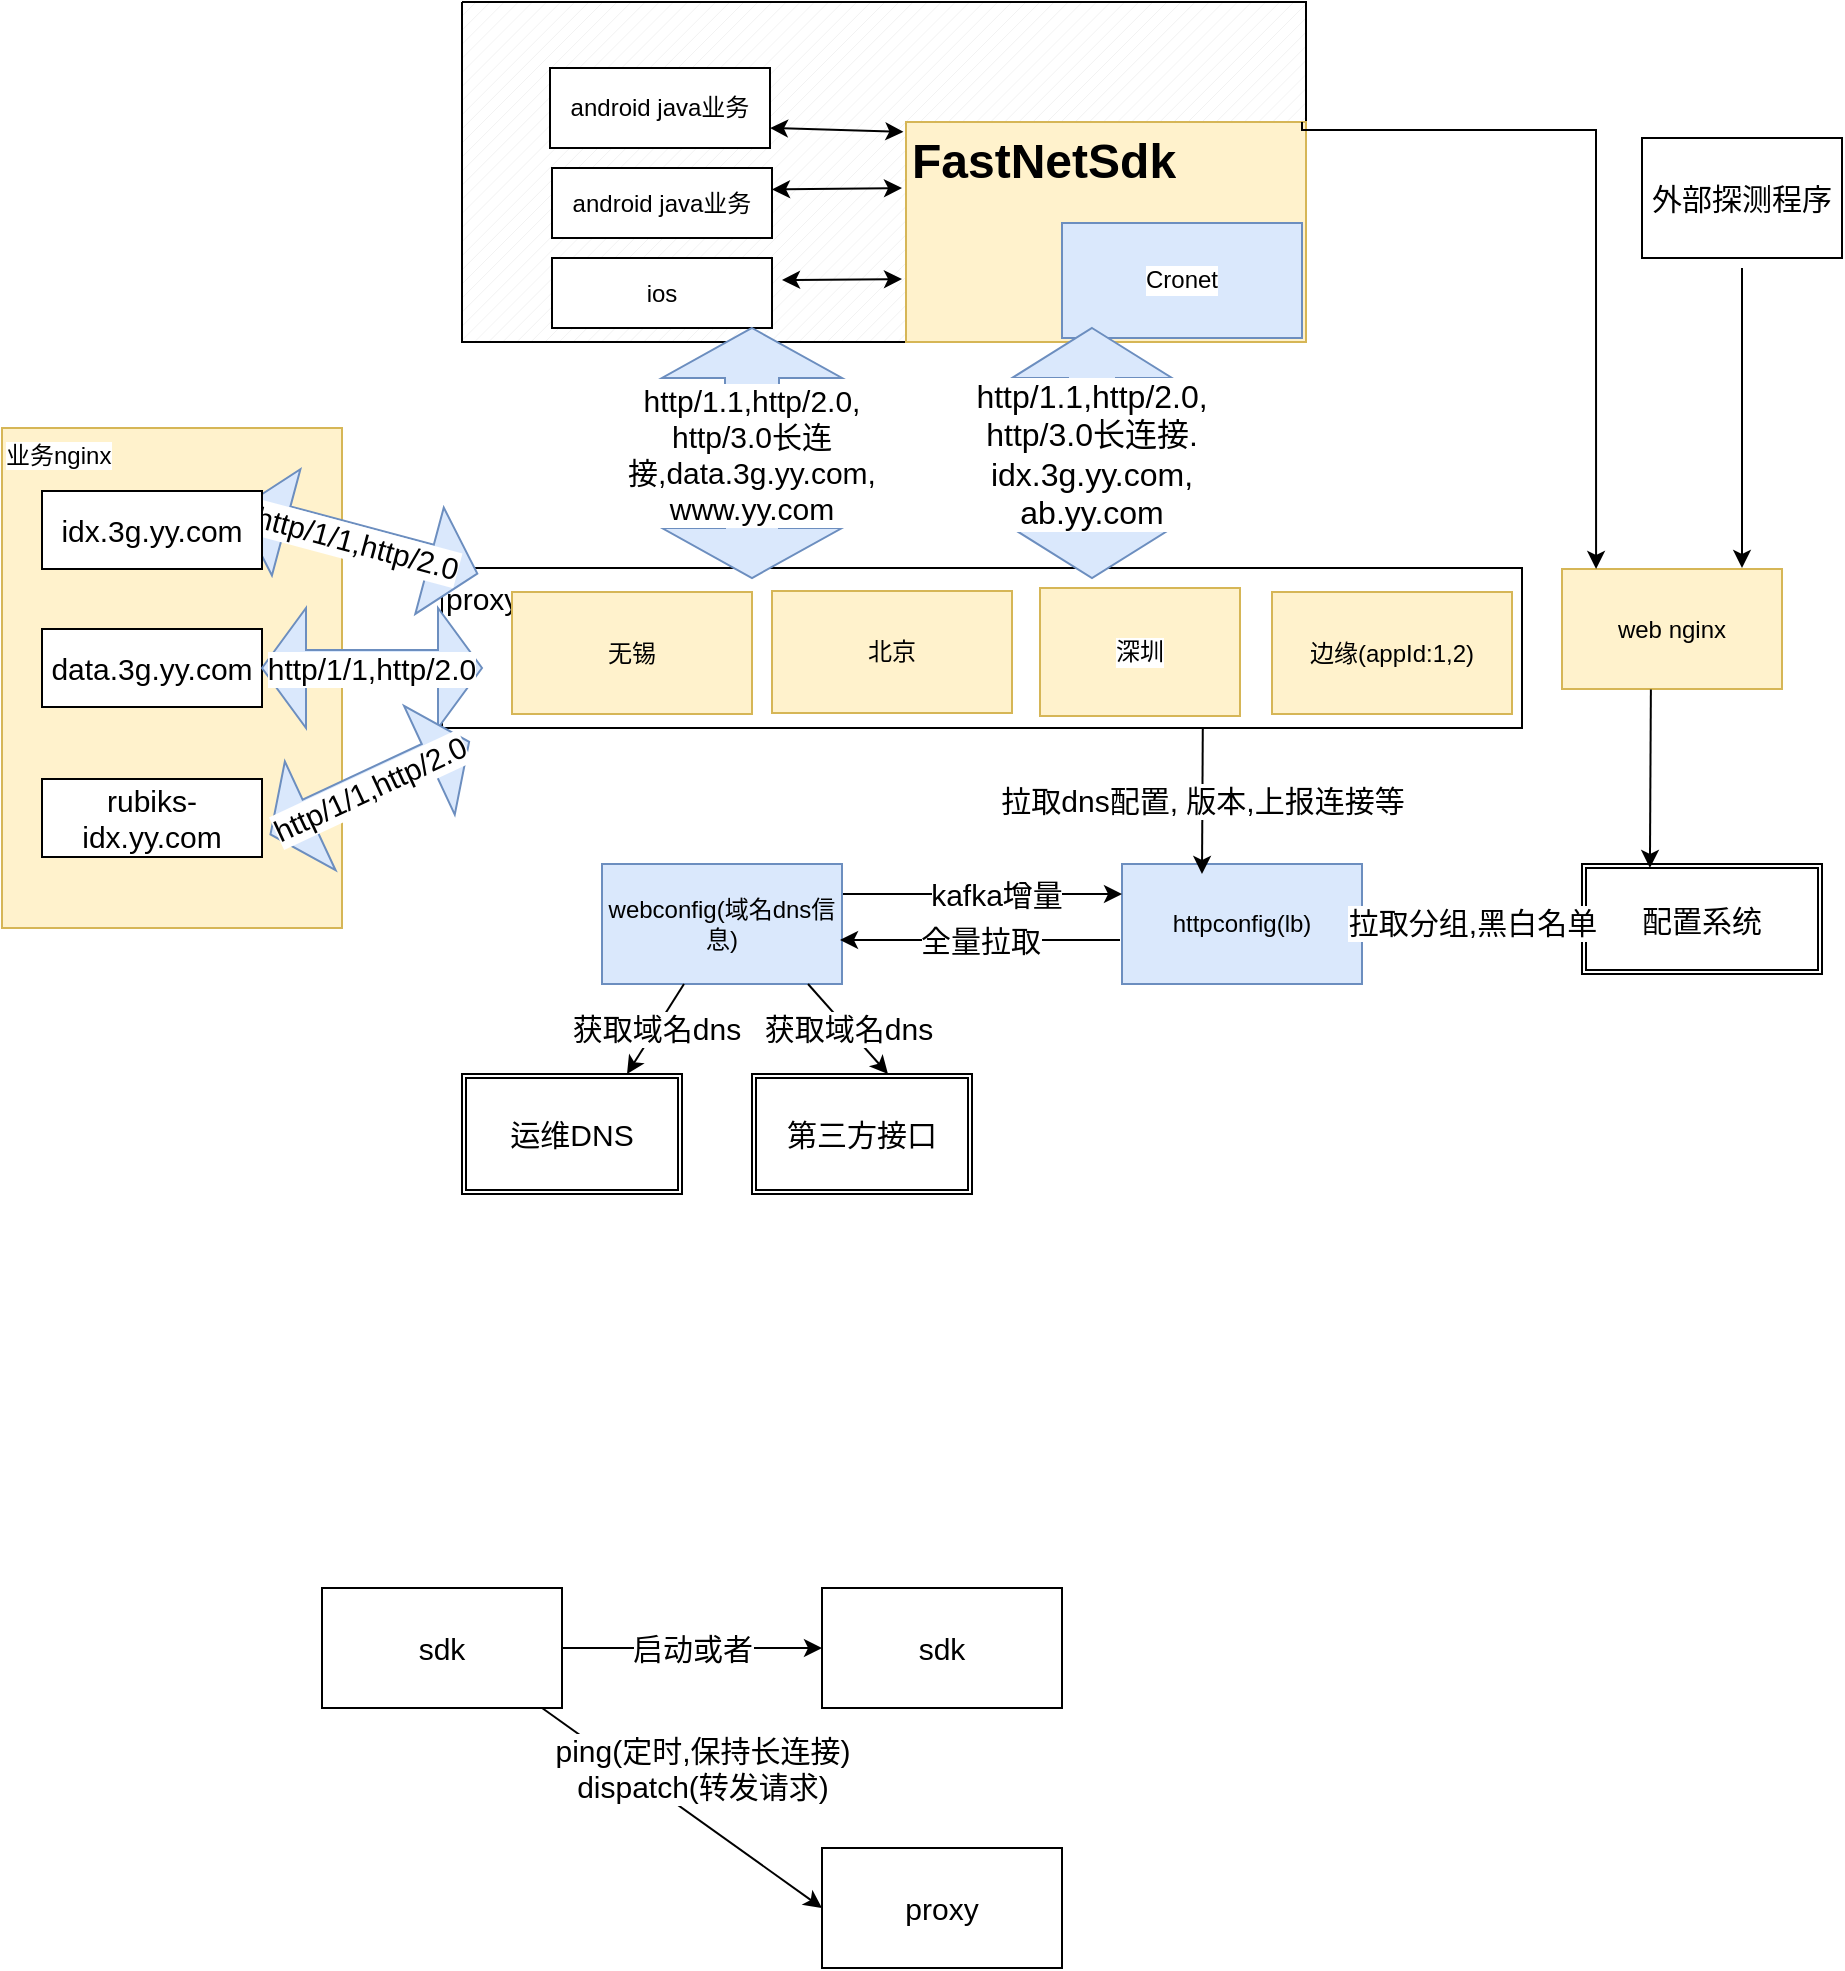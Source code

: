 <mxfile version="20.0.4" type="github">
  <diagram id="6I5R9STRV0p1mAlRPBBm" name="第 1 页">
    <mxGraphModel dx="1761" dy="965" grid="1" gridSize="10" guides="1" tooltips="1" connect="1" arrows="1" fold="1" page="1" pageScale="1" pageWidth="827" pageHeight="1169" math="0" shadow="0">
      <root>
        <mxCell id="0" />
        <mxCell id="1" parent="0" />
        <mxCell id="2qBmAj21aLIY3-jlJwkI-94" value="&lt;font style=&quot;font-size: 15px;&quot;&gt;proxy&lt;/font&gt;" style="rounded=0;whiteSpace=wrap;html=1;labelBackgroundColor=default;fontSize=12;align=left;verticalAlign=top;" vertex="1" parent="1">
          <mxGeometry x="250" y="390" width="540" height="80" as="geometry" />
        </mxCell>
        <mxCell id="2qBmAj21aLIY3-jlJwkI-90" value="业务nginx" style="rounded=0;whiteSpace=wrap;html=1;labelBackgroundColor=default;fontSize=12;align=left;verticalAlign=top;fillColor=#fff2cc;strokeColor=#d6b656;" vertex="1" parent="1">
          <mxGeometry x="30" y="320" width="170" height="250" as="geometry" />
        </mxCell>
        <mxCell id="2qBmAj21aLIY3-jlJwkI-53" value="" style="verticalLabelPosition=bottom;verticalAlign=top;html=1;shape=mxgraph.basic.patternFillRect;fillStyle=diag;step=5;fillStrokeWidth=0.2;fillStrokeColor=#dddddd;labelBackgroundColor=#FFFFFF;fontSize=15;" vertex="1" parent="1">
          <mxGeometry x="260" y="107" width="422" height="170" as="geometry" />
        </mxCell>
        <mxCell id="2qBmAj21aLIY3-jlJwkI-1" value="android java业务" style="rounded=0;whiteSpace=wrap;html=1;" vertex="1" parent="1">
          <mxGeometry x="304" y="140" width="110" height="40" as="geometry" />
        </mxCell>
        <mxCell id="2qBmAj21aLIY3-jlJwkI-2" value="android java业务" style="rounded=0;whiteSpace=wrap;html=1;" vertex="1" parent="1">
          <mxGeometry x="305" y="190" width="110" height="35" as="geometry" />
        </mxCell>
        <object label="" placeholders="1" id="2qBmAj21aLIY3-jlJwkI-5">
          <mxCell style="rounded=0;whiteSpace=wrap;html=1;fillColor=#fff2cc;strokeColor=#d6b656;labelPosition=left;verticalLabelPosition=top;align=right;verticalAlign=bottom;textDirection=ltr;horizontal=1;labelBackgroundColor=default;" vertex="1" parent="1">
            <mxGeometry x="482" y="167" width="200" height="110" as="geometry" />
          </mxCell>
        </object>
        <mxCell id="2qBmAj21aLIY3-jlJwkI-6" value="Cronet" style="rounded=0;whiteSpace=wrap;html=1;labelBackgroundColor=#FFFFFF;fillColor=#dae8fc;strokeColor=#6c8ebf;" vertex="1" parent="1">
          <mxGeometry x="560" y="217.5" width="120" height="57.5" as="geometry" />
        </mxCell>
        <mxCell id="2qBmAj21aLIY3-jlJwkI-8" value="ios" style="rounded=0;whiteSpace=wrap;html=1;" vertex="1" parent="1">
          <mxGeometry x="305" y="235" width="110" height="35" as="geometry" />
        </mxCell>
        <mxCell id="2qBmAj21aLIY3-jlJwkI-11" value="&lt;h1&gt;FastNetSdk&lt;/h1&gt;" style="text;html=1;strokeColor=none;fillColor=none;spacing=5;spacingTop=-20;whiteSpace=wrap;overflow=hidden;rounded=1;" vertex="1" parent="1">
          <mxGeometry x="480" y="167" width="200" height="112.5" as="geometry" />
        </mxCell>
        <mxCell id="2qBmAj21aLIY3-jlJwkI-26" value="" style="endArrow=classic;startArrow=classic;html=1;rounded=0;fontSize=15;entryX=-0.013;entryY=0.876;entryDx=0;entryDy=0;entryPerimeter=0;" edge="1" parent="1">
          <mxGeometry width="50" height="50" relative="1" as="geometry">
            <mxPoint x="420" y="246" as="sourcePoint" />
            <mxPoint x="480.0" y="245.52" as="targetPoint" />
          </mxGeometry>
        </mxCell>
        <mxCell id="2qBmAj21aLIY3-jlJwkI-27" value="" style="endArrow=classic;startArrow=classic;html=1;rounded=0;fontSize=15;" edge="1" parent="1">
          <mxGeometry width="50" height="50" relative="1" as="geometry">
            <mxPoint x="415" y="200.73" as="sourcePoint" />
            <mxPoint x="480" y="200" as="targetPoint" />
          </mxGeometry>
        </mxCell>
        <mxCell id="2qBmAj21aLIY3-jlJwkI-32" value="" style="endArrow=classic;startArrow=classic;html=1;rounded=0;fontSize=15;exitX=1;exitY=0.75;exitDx=0;exitDy=0;entryX=0.523;entryY=0.382;entryDx=0;entryDy=0;entryPerimeter=0;" edge="1" parent="1" source="2qBmAj21aLIY3-jlJwkI-1" target="2qBmAj21aLIY3-jlJwkI-53">
          <mxGeometry width="50" height="50" relative="1" as="geometry">
            <mxPoint x="389" y="192" as="sourcePoint" />
            <mxPoint x="448.8" y="166.963" as="targetPoint" />
          </mxGeometry>
        </mxCell>
        <mxCell id="2qBmAj21aLIY3-jlJwkI-34" value="http/1.1,http/2.0,&lt;br&gt;http/3.0长连接,data.3g.yy.com,&lt;br&gt;www.yy.com" style="shape=doubleArrow;direction=south;whiteSpace=wrap;html=1;labelBackgroundColor=#FFFFFF;fontSize=15;fillColor=#dae8fc;strokeColor=#6c8ebf;" vertex="1" parent="1">
          <mxGeometry x="360" y="270" width="90" height="125" as="geometry" />
        </mxCell>
        <mxCell id="2qBmAj21aLIY3-jlJwkI-35" value="web nginx" style="rounded=0;whiteSpace=wrap;html=1;fillColor=#fff2cc;strokeColor=#d6b656;" vertex="1" parent="1">
          <mxGeometry x="810" y="390.5" width="110" height="60" as="geometry" />
        </mxCell>
        <mxCell id="2qBmAj21aLIY3-jlJwkI-36" value="httpconfig(lb)" style="rounded=0;whiteSpace=wrap;html=1;fillColor=#dae8fc;strokeColor=#6c8ebf;" vertex="1" parent="1">
          <mxGeometry x="590" y="538" width="120" height="60" as="geometry" />
        </mxCell>
        <mxCell id="2qBmAj21aLIY3-jlJwkI-37" value="http/1/1,http/2.0" style="shape=doubleArrow;whiteSpace=wrap;html=1;labelBackgroundColor=#FFFFFF;fontSize=15;fillColor=#dae8fc;strokeColor=#6c8ebf;rotation=15;" vertex="1" parent="1">
          <mxGeometry x="146.08" y="349.27" width="123.69" height="55" as="geometry" />
        </mxCell>
        <mxCell id="2qBmAj21aLIY3-jlJwkI-67" value="kafka增量" style="edgeStyle=orthogonalEdgeStyle;rounded=0;orthogonalLoop=1;jettySize=auto;html=1;entryX=0;entryY=0.25;entryDx=0;entryDy=0;fontSize=15;exitX=1;exitY=0.25;exitDx=0;exitDy=0;" edge="1" parent="1" source="2qBmAj21aLIY3-jlJwkI-46" target="2qBmAj21aLIY3-jlJwkI-36">
          <mxGeometry x="0.091" relative="1" as="geometry">
            <mxPoint x="490" y="550" as="sourcePoint" />
            <mxPoint x="600" y="550" as="targetPoint" />
            <mxPoint as="offset" />
          </mxGeometry>
        </mxCell>
        <mxCell id="2qBmAj21aLIY3-jlJwkI-46" value="webconfig(域名dns信息)" style="rounded=0;whiteSpace=wrap;html=1;fillColor=#dae8fc;strokeColor=#6c8ebf;" vertex="1" parent="1">
          <mxGeometry x="330" y="538" width="120" height="60" as="geometry" />
        </mxCell>
        <mxCell id="2qBmAj21aLIY3-jlJwkI-68" value="全量拉取" style="endArrow=classic;html=1;rounded=0;fontSize=15;entryX=1;entryY=0.75;entryDx=0;entryDy=0;" edge="1" parent="1">
          <mxGeometry width="50" height="50" relative="1" as="geometry">
            <mxPoint x="589" y="576" as="sourcePoint" />
            <mxPoint x="449" y="576" as="targetPoint" />
          </mxGeometry>
        </mxCell>
        <mxCell id="2qBmAj21aLIY3-jlJwkI-69" value="idx.3g.yy.com" style="rounded=0;whiteSpace=wrap;html=1;labelBackgroundColor=#FFFFFF;fontSize=15;" vertex="1" parent="1">
          <mxGeometry x="50" y="351.5" width="110" height="39" as="geometry" />
        </mxCell>
        <mxCell id="2qBmAj21aLIY3-jlJwkI-70" value="data.3g.yy.com" style="rounded=0;whiteSpace=wrap;html=1;labelBackgroundColor=#FFFFFF;fontSize=15;" vertex="1" parent="1">
          <mxGeometry x="50" y="420.5" width="110" height="39" as="geometry" />
        </mxCell>
        <mxCell id="2qBmAj21aLIY3-jlJwkI-77" value="sdk" style="rounded=0;whiteSpace=wrap;html=1;labelBackgroundColor=#FFFFFF;fontSize=15;" vertex="1" parent="1">
          <mxGeometry x="190" y="900" width="120" height="60" as="geometry" />
        </mxCell>
        <mxCell id="2qBmAj21aLIY3-jlJwkI-79" value="sdk" style="rounded=0;whiteSpace=wrap;html=1;labelBackgroundColor=#FFFFFF;fontSize=15;" vertex="1" parent="1">
          <mxGeometry x="440" y="900" width="120" height="60" as="geometry" />
        </mxCell>
        <mxCell id="2qBmAj21aLIY3-jlJwkI-80" value="启动或者" style="endArrow=classic;html=1;rounded=0;fontSize=15;entryX=0;entryY=0.5;entryDx=0;entryDy=0;exitX=1;exitY=0.5;exitDx=0;exitDy=0;" edge="1" parent="1" source="2qBmAj21aLIY3-jlJwkI-77" target="2qBmAj21aLIY3-jlJwkI-79">
          <mxGeometry width="50" height="50" relative="1" as="geometry">
            <mxPoint x="300" y="930" as="sourcePoint" />
            <mxPoint x="340" y="920" as="targetPoint" />
          </mxGeometry>
        </mxCell>
        <mxCell id="2qBmAj21aLIY3-jlJwkI-81" value="proxy" style="rounded=0;whiteSpace=wrap;html=1;labelBackgroundColor=#FFFFFF;fontSize=15;" vertex="1" parent="1">
          <mxGeometry x="440" y="1030" width="120" height="60" as="geometry" />
        </mxCell>
        <mxCell id="2qBmAj21aLIY3-jlJwkI-84" value="ping(定时,保持长连接)&lt;br&gt;dispatch(转发请求)" style="endArrow=classic;html=1;rounded=0;fontSize=15;entryX=0;entryY=0.5;entryDx=0;entryDy=0;exitX=0.917;exitY=1;exitDx=0;exitDy=0;exitPerimeter=0;" edge="1" parent="1" source="2qBmAj21aLIY3-jlJwkI-77" target="2qBmAj21aLIY3-jlJwkI-81">
          <mxGeometry x="-0.041" y="22" width="50" height="50" relative="1" as="geometry">
            <mxPoint x="300" y="1010" as="sourcePoint" />
            <mxPoint x="350" y="960" as="targetPoint" />
            <mxPoint as="offset" />
          </mxGeometry>
        </mxCell>
        <mxCell id="2qBmAj21aLIY3-jlJwkI-88" value="rubiks-idx.yy.com&lt;br&gt;" style="rounded=0;whiteSpace=wrap;html=1;labelBackgroundColor=#FFFFFF;fontSize=15;" vertex="1" parent="1">
          <mxGeometry x="50" y="495.5" width="110" height="39" as="geometry" />
        </mxCell>
        <mxCell id="2qBmAj21aLIY3-jlJwkI-92" value="北京" style="rounded=0;whiteSpace=wrap;html=1;fillColor=#fff2cc;strokeColor=#d6b656;" vertex="1" parent="1">
          <mxGeometry x="415" y="401.5" width="120" height="61" as="geometry" />
        </mxCell>
        <mxCell id="2qBmAj21aLIY3-jlJwkI-93" value="无锡" style="rounded=0;whiteSpace=wrap;html=1;fillColor=#fff2cc;strokeColor=#d6b656;" vertex="1" parent="1">
          <mxGeometry x="285" y="402" width="120" height="61" as="geometry" />
        </mxCell>
        <mxCell id="2qBmAj21aLIY3-jlJwkI-96" value="http/1/1,http/2.0" style="shape=doubleArrow;whiteSpace=wrap;html=1;labelBackgroundColor=#FFFFFF;fontSize=15;fillColor=#dae8fc;strokeColor=#6c8ebf;" vertex="1" parent="1">
          <mxGeometry x="160" y="410" width="110" height="60" as="geometry" />
        </mxCell>
        <mxCell id="2qBmAj21aLIY3-jlJwkI-98" value="http/1/1,http/2.0" style="shape=doubleArrow;whiteSpace=wrap;html=1;labelBackgroundColor=#FFFFFF;fontSize=15;fillColor=#dae8fc;strokeColor=#6c8ebf;rotation=-25;" vertex="1" parent="1">
          <mxGeometry x="159.11" y="470.04" width="109.59" height="60" as="geometry" />
        </mxCell>
        <mxCell id="2qBmAj21aLIY3-jlJwkI-99" value="边缘(appId:1,2)" style="rounded=0;whiteSpace=wrap;html=1;fillColor=#fff2cc;strokeColor=#d6b656;" vertex="1" parent="1">
          <mxGeometry x="665" y="402" width="120" height="61" as="geometry" />
        </mxCell>
        <mxCell id="2qBmAj21aLIY3-jlJwkI-100" value="深圳" style="rounded=0;whiteSpace=wrap;html=1;labelBackgroundColor=default;fontSize=12;fillColor=#fff2cc;strokeColor=#d6b656;" vertex="1" parent="1">
          <mxGeometry x="549" y="400" width="100" height="64" as="geometry" />
        </mxCell>
        <mxCell id="2qBmAj21aLIY3-jlJwkI-105" value="" style="edgeStyle=segmentEdgeStyle;endArrow=classic;html=1;rounded=0;fontSize=15;entryX=0.664;entryY=-0.008;entryDx=0;entryDy=0;entryPerimeter=0;exitX=1;exitY=0;exitDx=0;exitDy=0;" edge="1" parent="1" source="2qBmAj21aLIY3-jlJwkI-11">
          <mxGeometry width="50" height="50" relative="1" as="geometry">
            <mxPoint x="690" y="170" as="sourcePoint" />
            <mxPoint x="827.04" y="390.5" as="targetPoint" />
            <Array as="points">
              <mxPoint x="680" y="171" />
              <mxPoint x="827" y="171" />
            </Array>
          </mxGeometry>
        </mxCell>
        <mxCell id="2qBmAj21aLIY3-jlJwkI-110" value="拉取dns配置, 版本,上报连接等" style="endArrow=classic;html=1;rounded=0;fontSize=15;exitX=0.696;exitY=1.025;exitDx=0;exitDy=0;exitPerimeter=0;" edge="1" parent="1">
          <mxGeometry width="50" height="50" relative="1" as="geometry">
            <mxPoint x="630.4" y="470" as="sourcePoint" />
            <mxPoint x="630" y="543" as="targetPoint" />
          </mxGeometry>
        </mxCell>
        <mxCell id="2qBmAj21aLIY3-jlJwkI-111" value="配置系统" style="shape=ext;double=1;rounded=0;whiteSpace=wrap;html=1;labelBackgroundColor=default;fontSize=15;" vertex="1" parent="1">
          <mxGeometry x="820" y="538" width="120" height="55" as="geometry" />
        </mxCell>
        <mxCell id="2qBmAj21aLIY3-jlJwkI-112" value="拉取分组,黑白名单" style="endArrow=classic;html=1;rounded=0;fontSize=15;exitX=1;exitY=0.5;exitDx=0;exitDy=0;entryX=0;entryY=0.5;entryDx=0;entryDy=0;" edge="1" parent="1" source="2qBmAj21aLIY3-jlJwkI-36" target="2qBmAj21aLIY3-jlJwkI-111">
          <mxGeometry width="50" height="50" relative="1" as="geometry">
            <mxPoint x="730" y="603" as="sourcePoint" />
            <mxPoint x="750" y="593" as="targetPoint" />
          </mxGeometry>
        </mxCell>
        <mxCell id="2qBmAj21aLIY3-jlJwkI-113" value="运维DNS" style="shape=ext;double=1;rounded=0;whiteSpace=wrap;html=1;labelBackgroundColor=default;fontSize=15;" vertex="1" parent="1">
          <mxGeometry x="260" y="643" width="110" height="60" as="geometry" />
        </mxCell>
        <mxCell id="2qBmAj21aLIY3-jlJwkI-114" value="第三方接口" style="shape=ext;double=1;rounded=0;whiteSpace=wrap;html=1;labelBackgroundColor=default;fontSize=15;" vertex="1" parent="1">
          <mxGeometry x="405" y="643" width="110" height="60" as="geometry" />
        </mxCell>
        <mxCell id="2qBmAj21aLIY3-jlJwkI-115" value="获取域名dns" style="endArrow=classic;html=1;rounded=0;fontSize=15;entryX=0.75;entryY=0;entryDx=0;entryDy=0;" edge="1" parent="1" source="2qBmAj21aLIY3-jlJwkI-46" target="2qBmAj21aLIY3-jlJwkI-113">
          <mxGeometry width="50" height="50" relative="1" as="geometry">
            <mxPoint x="340" y="643" as="sourcePoint" />
            <mxPoint x="380" y="643" as="targetPoint" />
          </mxGeometry>
        </mxCell>
        <mxCell id="2qBmAj21aLIY3-jlJwkI-118" value="获取域名dns" style="endArrow=classic;html=1;rounded=0;fontSize=15;exitX=0.75;exitY=1;exitDx=0;exitDy=0;entryX=0.5;entryY=0;entryDx=0;entryDy=0;" edge="1" parent="1">
          <mxGeometry width="50" height="50" relative="1" as="geometry">
            <mxPoint x="433" y="598" as="sourcePoint" />
            <mxPoint x="473" y="643" as="targetPoint" />
          </mxGeometry>
        </mxCell>
        <mxCell id="2qBmAj21aLIY3-jlJwkI-119" value="" style="endArrow=classic;html=1;rounded=0;fontSize=15;exitX=0.404;exitY=1.005;exitDx=0;exitDy=0;exitPerimeter=0;entryX=0.283;entryY=0.036;entryDx=0;entryDy=0;entryPerimeter=0;" edge="1" parent="1" source="2qBmAj21aLIY3-jlJwkI-35" target="2qBmAj21aLIY3-jlJwkI-111">
          <mxGeometry width="50" height="50" relative="1" as="geometry">
            <mxPoint x="870" y="460" as="sourcePoint" />
            <mxPoint x="854" y="530" as="targetPoint" />
          </mxGeometry>
        </mxCell>
        <mxCell id="2qBmAj21aLIY3-jlJwkI-122" value="无锡" style="rounded=0;whiteSpace=wrap;html=1;fillColor=#fff2cc;strokeColor=#d6b656;" vertex="1" parent="1">
          <mxGeometry x="285" y="402" width="120" height="61" as="geometry" />
        </mxCell>
        <mxCell id="2qBmAj21aLIY3-jlJwkI-123" value="北京" style="rounded=0;whiteSpace=wrap;html=1;fillColor=#fff2cc;strokeColor=#d6b656;" vertex="1" parent="1">
          <mxGeometry x="415" y="401.5" width="120" height="61" as="geometry" />
        </mxCell>
        <mxCell id="2qBmAj21aLIY3-jlJwkI-124" value="深圳" style="rounded=0;whiteSpace=wrap;html=1;labelBackgroundColor=default;fontSize=12;fillColor=#fff2cc;strokeColor=#d6b656;" vertex="1" parent="1">
          <mxGeometry x="549" y="400" width="100" height="64" as="geometry" />
        </mxCell>
        <mxCell id="2qBmAj21aLIY3-jlJwkI-125" value="外部探测程序" style="rounded=0;whiteSpace=wrap;html=1;labelBackgroundColor=default;fontSize=15;" vertex="1" parent="1">
          <mxGeometry x="850" y="175" width="100" height="60" as="geometry" />
        </mxCell>
        <mxCell id="2qBmAj21aLIY3-jlJwkI-126" value="" style="endArrow=classic;html=1;rounded=0;fontSize=15;" edge="1" parent="1">
          <mxGeometry width="50" height="50" relative="1" as="geometry">
            <mxPoint x="900" y="240" as="sourcePoint" />
            <mxPoint x="900" y="390" as="targetPoint" />
          </mxGeometry>
        </mxCell>
        <mxCell id="2qBmAj21aLIY3-jlJwkI-127" value="&lt;font style=&quot;font-size: 16px;&quot;&gt;http/1.1,http/2.0,&lt;br&gt;http/3.0长连接. idx.3g.yy.com, ab.yy.com&lt;/font&gt;" style="shape=doubleArrow;direction=south;whiteSpace=wrap;html=1;labelBackgroundColor=#FFFFFF;fontSize=15;fillColor=#dae8fc;strokeColor=#6c8ebf;" vertex="1" parent="1">
          <mxGeometry x="535" y="270" width="80" height="125" as="geometry" />
        </mxCell>
      </root>
    </mxGraphModel>
  </diagram>
</mxfile>
